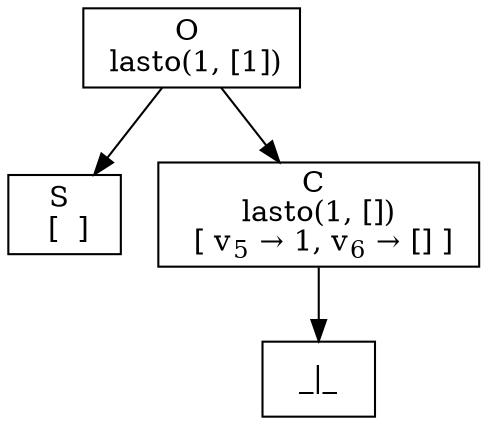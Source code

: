 digraph {
    graph [rankdir=TB
          ,bgcolor=transparent];
    node [shape=box
         ,fillcolor=white
         ,style=filled];
    0 [label=<O <BR/> lasto(1, [1])>];
    1 [label=<S <BR/>  [  ] >];
    2 [label=<C <BR/> lasto(1, []) <BR/>  [ v<SUB>5</SUB> &rarr; 1, v<SUB>6</SUB> &rarr; [] ] >];
    3 [label=<_|_>];
    0 -> 1 [label=""];
    0 -> 2 [label=""];
    2 -> 3 [label=""];
}
